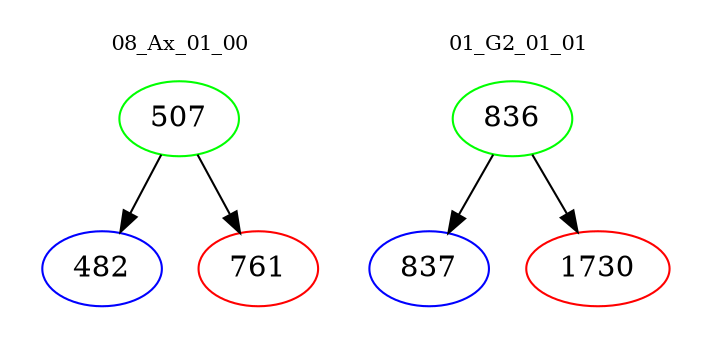 digraph{
subgraph cluster_0 {
color = white
label = "08_Ax_01_00";
fontsize=10;
T0_507 [label="507", color="green"]
T0_507 -> T0_482 [color="black"]
T0_482 [label="482", color="blue"]
T0_507 -> T0_761 [color="black"]
T0_761 [label="761", color="red"]
}
subgraph cluster_1 {
color = white
label = "01_G2_01_01";
fontsize=10;
T1_836 [label="836", color="green"]
T1_836 -> T1_837 [color="black"]
T1_837 [label="837", color="blue"]
T1_836 -> T1_1730 [color="black"]
T1_1730 [label="1730", color="red"]
}
}

